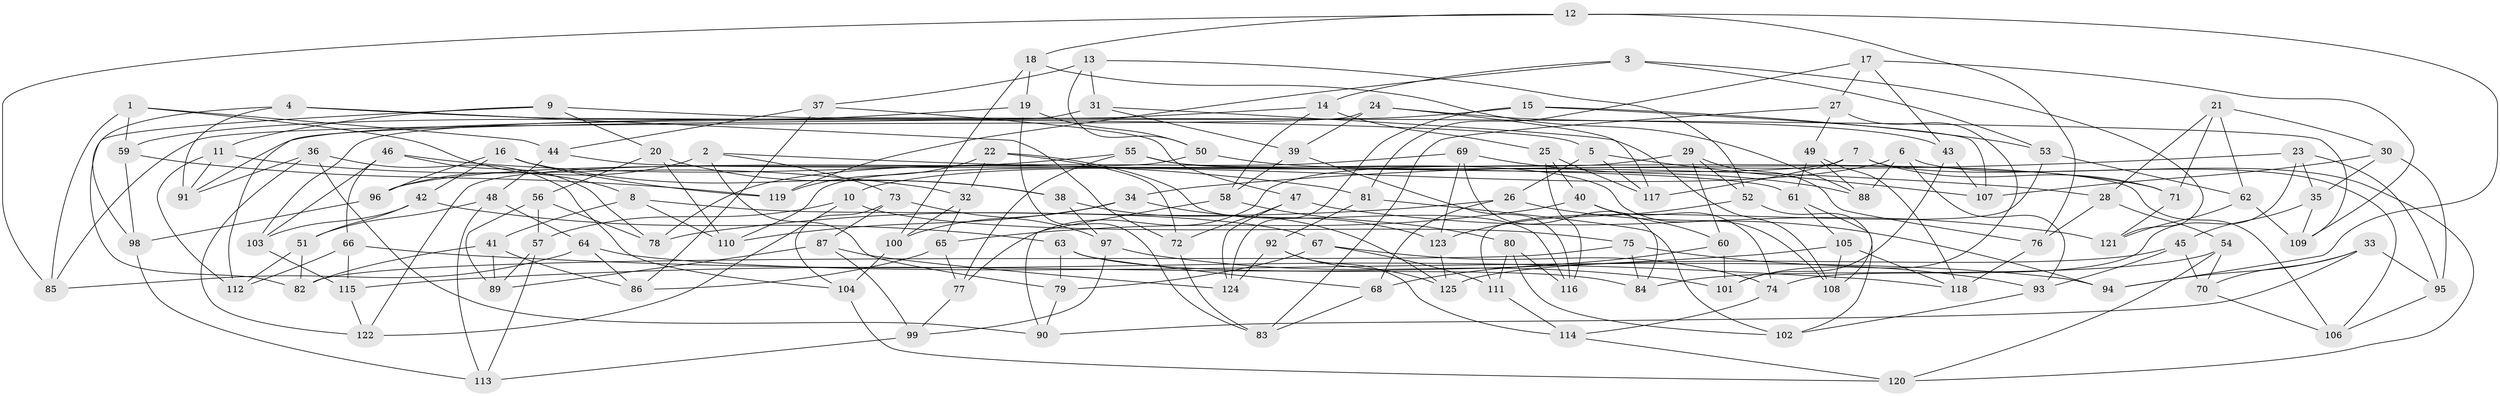 // Generated by graph-tools (version 1.1) at 2025/11/02/27/25 16:11:49]
// undirected, 125 vertices, 250 edges
graph export_dot {
graph [start="1"]
  node [color=gray90,style=filled];
  1;
  2;
  3;
  4;
  5;
  6;
  7;
  8;
  9;
  10;
  11;
  12;
  13;
  14;
  15;
  16;
  17;
  18;
  19;
  20;
  21;
  22;
  23;
  24;
  25;
  26;
  27;
  28;
  29;
  30;
  31;
  32;
  33;
  34;
  35;
  36;
  37;
  38;
  39;
  40;
  41;
  42;
  43;
  44;
  45;
  46;
  47;
  48;
  49;
  50;
  51;
  52;
  53;
  54;
  55;
  56;
  57;
  58;
  59;
  60;
  61;
  62;
  63;
  64;
  65;
  66;
  67;
  68;
  69;
  70;
  71;
  72;
  73;
  74;
  75;
  76;
  77;
  78;
  79;
  80;
  81;
  82;
  83;
  84;
  85;
  86;
  87;
  88;
  89;
  90;
  91;
  92;
  93;
  94;
  95;
  96;
  97;
  98;
  99;
  100;
  101;
  102;
  103;
  104;
  105;
  106;
  107;
  108;
  109;
  110;
  111;
  112;
  113;
  114;
  115;
  116;
  117;
  118;
  119;
  120;
  121;
  122;
  123;
  124;
  125;
  1 -- 85;
  1 -- 44;
  1 -- 8;
  1 -- 59;
  2 -- 96;
  2 -- 73;
  2 -- 28;
  2 -- 79;
  3 -- 119;
  3 -- 14;
  3 -- 121;
  3 -- 53;
  4 -- 5;
  4 -- 98;
  4 -- 72;
  4 -- 91;
  5 -- 107;
  5 -- 26;
  5 -- 117;
  6 -- 120;
  6 -- 10;
  6 -- 88;
  6 -- 93;
  7 -- 106;
  7 -- 117;
  7 -- 71;
  7 -- 110;
  8 -- 110;
  8 -- 67;
  8 -- 41;
  9 -- 82;
  9 -- 109;
  9 -- 11;
  9 -- 20;
  10 -- 122;
  10 -- 75;
  10 -- 57;
  11 -- 32;
  11 -- 91;
  11 -- 112;
  12 -- 85;
  12 -- 18;
  12 -- 94;
  12 -- 76;
  13 -- 52;
  13 -- 31;
  13 -- 37;
  13 -- 50;
  14 -- 103;
  14 -- 25;
  14 -- 58;
  15 -- 124;
  15 -- 91;
  15 -- 107;
  15 -- 53;
  16 -- 96;
  16 -- 38;
  16 -- 119;
  16 -- 42;
  17 -- 109;
  17 -- 43;
  17 -- 27;
  17 -- 81;
  18 -- 88;
  18 -- 100;
  18 -- 19;
  19 -- 59;
  19 -- 83;
  19 -- 50;
  20 -- 110;
  20 -- 56;
  20 -- 38;
  21 -- 62;
  21 -- 71;
  21 -- 30;
  21 -- 28;
  22 -- 72;
  22 -- 119;
  22 -- 116;
  22 -- 32;
  23 -- 35;
  23 -- 95;
  23 -- 74;
  23 -- 34;
  24 -- 117;
  24 -- 39;
  24 -- 85;
  24 -- 43;
  25 -- 117;
  25 -- 40;
  25 -- 116;
  26 -- 78;
  26 -- 94;
  26 -- 68;
  27 -- 101;
  27 -- 83;
  27 -- 49;
  28 -- 76;
  28 -- 54;
  29 -- 60;
  29 -- 76;
  29 -- 52;
  29 -- 77;
  30 -- 35;
  30 -- 107;
  30 -- 95;
  31 -- 108;
  31 -- 112;
  31 -- 39;
  32 -- 100;
  32 -- 65;
  33 -- 94;
  33 -- 90;
  33 -- 95;
  33 -- 70;
  34 -- 110;
  34 -- 123;
  34 -- 100;
  35 -- 109;
  35 -- 45;
  36 -- 90;
  36 -- 91;
  36 -- 104;
  36 -- 122;
  37 -- 47;
  37 -- 44;
  37 -- 86;
  38 -- 125;
  38 -- 97;
  39 -- 58;
  39 -- 116;
  40 -- 65;
  40 -- 74;
  40 -- 60;
  41 -- 82;
  41 -- 89;
  41 -- 86;
  42 -- 63;
  42 -- 51;
  42 -- 103;
  43 -- 107;
  43 -- 101;
  44 -- 48;
  44 -- 61;
  45 -- 93;
  45 -- 125;
  45 -- 70;
  46 -- 66;
  46 -- 78;
  46 -- 81;
  46 -- 103;
  47 -- 121;
  47 -- 124;
  47 -- 72;
  48 -- 113;
  48 -- 51;
  48 -- 64;
  49 -- 88;
  49 -- 118;
  49 -- 61;
  50 -- 122;
  50 -- 71;
  51 -- 112;
  51 -- 82;
  52 -- 123;
  52 -- 102;
  53 -- 111;
  53 -- 62;
  54 -- 120;
  54 -- 70;
  54 -- 84;
  55 -- 77;
  55 -- 108;
  55 -- 96;
  55 -- 106;
  56 -- 57;
  56 -- 78;
  56 -- 89;
  57 -- 113;
  57 -- 89;
  58 -- 80;
  58 -- 90;
  59 -- 98;
  59 -- 119;
  60 -- 101;
  60 -- 68;
  61 -- 108;
  61 -- 105;
  62 -- 109;
  62 -- 121;
  63 -- 79;
  63 -- 68;
  63 -- 84;
  64 -- 94;
  64 -- 86;
  64 -- 85;
  65 -- 86;
  65 -- 77;
  66 -- 118;
  66 -- 115;
  66 -- 112;
  67 -- 74;
  67 -- 111;
  67 -- 79;
  68 -- 83;
  69 -- 123;
  69 -- 84;
  69 -- 78;
  69 -- 88;
  70 -- 106;
  71 -- 121;
  72 -- 83;
  73 -- 97;
  73 -- 87;
  73 -- 104;
  74 -- 114;
  75 -- 93;
  75 -- 84;
  75 -- 82;
  76 -- 118;
  77 -- 99;
  79 -- 90;
  80 -- 102;
  80 -- 116;
  80 -- 111;
  81 -- 102;
  81 -- 92;
  87 -- 89;
  87 -- 99;
  87 -- 124;
  92 -- 124;
  92 -- 125;
  92 -- 114;
  93 -- 102;
  95 -- 106;
  96 -- 98;
  97 -- 99;
  97 -- 101;
  98 -- 113;
  99 -- 113;
  100 -- 104;
  103 -- 115;
  104 -- 120;
  105 -- 115;
  105 -- 118;
  105 -- 108;
  111 -- 114;
  114 -- 120;
  115 -- 122;
  123 -- 125;
}
